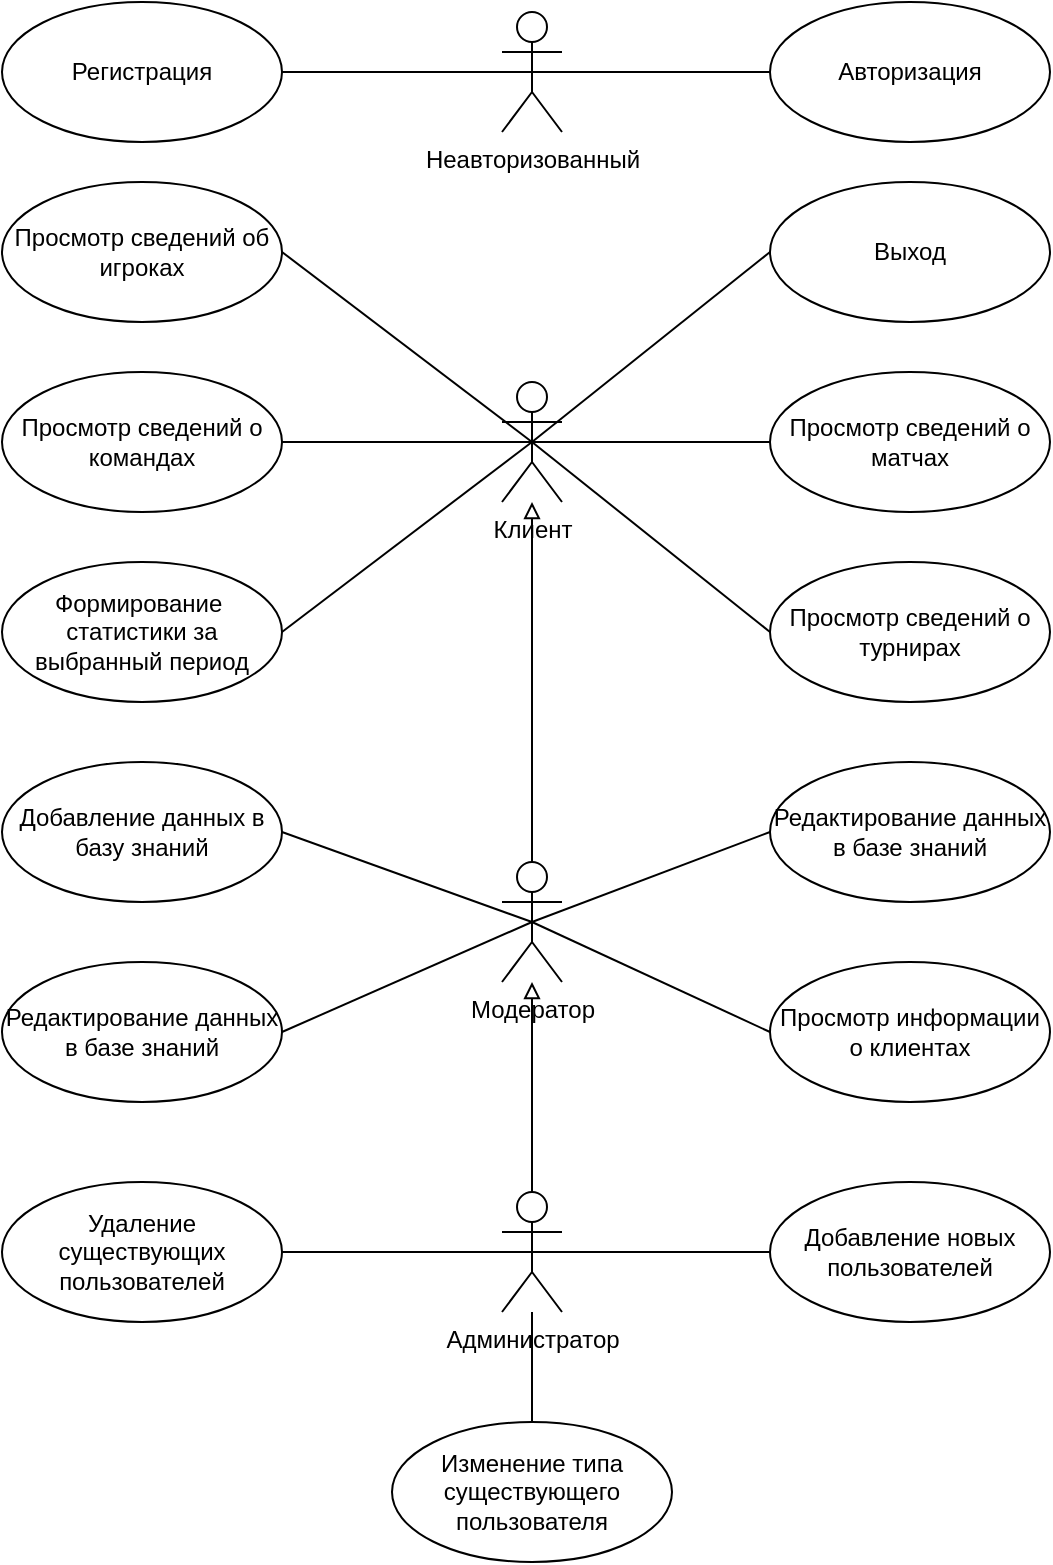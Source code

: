 <mxfile>
    <diagram id="2cqw0lLo86F9pkQUtb6C" name="Use-Case">
        <mxGraphModel dx="825" dy="718" grid="1" gridSize="10" guides="1" tooltips="1" connect="1" arrows="1" fold="1" page="1" pageScale="1" pageWidth="827" pageHeight="1169" math="0" shadow="0">
            <root>
                <mxCell id="0"/>
                <mxCell id="1" parent="0"/>
                <mxCell id="6" style="edgeStyle=none;html=1;exitX=0.5;exitY=0.5;exitDx=0;exitDy=0;exitPerimeter=0;entryX=0;entryY=0.5;entryDx=0;entryDy=0;endArrow=none;endFill=0;" edge="1" parent="1" source="2" target="4">
                    <mxGeometry relative="1" as="geometry"/>
                </mxCell>
                <mxCell id="7" style="edgeStyle=none;html=1;exitX=0.5;exitY=0.5;exitDx=0;exitDy=0;exitPerimeter=0;entryX=0;entryY=0.5;entryDx=0;entryDy=0;endArrow=none;endFill=0;" edge="1" parent="1" source="2" target="5">
                    <mxGeometry relative="1" as="geometry"/>
                </mxCell>
                <mxCell id="2" value="Неавторизованный" style="shape=umlActor;verticalLabelPosition=bottom;verticalAlign=top;html=1;" vertex="1" parent="1">
                    <mxGeometry x="280" y="355" width="30" height="60" as="geometry"/>
                </mxCell>
                <mxCell id="4" value="Авторизация" style="ellipse;whiteSpace=wrap;html=1;" vertex="1" parent="1">
                    <mxGeometry x="414" y="350" width="140" height="70" as="geometry"/>
                </mxCell>
                <mxCell id="5" value="Регистрация" style="ellipse;whiteSpace=wrap;html=1;" vertex="1" parent="1">
                    <mxGeometry x="30" y="350" width="140" height="70" as="geometry"/>
                </mxCell>
                <mxCell id="10" style="edgeStyle=none;html=1;exitX=0.5;exitY=0.5;exitDx=0;exitDy=0;exitPerimeter=0;entryX=0;entryY=0.5;entryDx=0;entryDy=0;endArrow=none;endFill=0;" edge="1" parent="1" source="8" target="9">
                    <mxGeometry relative="1" as="geometry"/>
                </mxCell>
                <mxCell id="14" style="edgeStyle=none;html=1;exitX=0.5;exitY=0.5;exitDx=0;exitDy=0;exitPerimeter=0;entryX=0;entryY=0.5;entryDx=0;entryDy=0;endArrow=none;endFill=0;" edge="1" parent="1" source="8" target="12">
                    <mxGeometry relative="1" as="geometry"/>
                </mxCell>
                <mxCell id="18" style="edgeStyle=none;html=1;exitX=0.5;exitY=0.5;exitDx=0;exitDy=0;exitPerimeter=0;entryX=1;entryY=0.5;entryDx=0;entryDy=0;endArrow=none;endFill=0;" edge="1" parent="1" source="8" target="15">
                    <mxGeometry relative="1" as="geometry"/>
                </mxCell>
                <mxCell id="19" style="edgeStyle=none;html=1;exitX=0.5;exitY=0.5;exitDx=0;exitDy=0;exitPerimeter=0;entryX=1;entryY=0.5;entryDx=0;entryDy=0;endArrow=none;endFill=0;" edge="1" parent="1" source="8" target="16">
                    <mxGeometry relative="1" as="geometry"/>
                </mxCell>
                <mxCell id="20" style="edgeStyle=none;html=1;exitX=0.5;exitY=0.5;exitDx=0;exitDy=0;exitPerimeter=0;entryX=1;entryY=0.5;entryDx=0;entryDy=0;endArrow=none;endFill=0;" edge="1" parent="1" source="8" target="17">
                    <mxGeometry relative="1" as="geometry"/>
                </mxCell>
                <mxCell id="21" style="edgeStyle=none;html=1;exitX=0.5;exitY=0.5;exitDx=0;exitDy=0;exitPerimeter=0;entryX=0;entryY=0.5;entryDx=0;entryDy=0;endArrow=none;endFill=0;" edge="1" parent="1" source="8" target="13">
                    <mxGeometry relative="1" as="geometry"/>
                </mxCell>
                <mxCell id="8" value="Клиент" style="shape=umlActor;verticalLabelPosition=bottom;verticalAlign=top;html=1;" vertex="1" parent="1">
                    <mxGeometry x="280" y="540" width="30" height="60" as="geometry"/>
                </mxCell>
                <mxCell id="9" value="Выход" style="ellipse;whiteSpace=wrap;html=1;" vertex="1" parent="1">
                    <mxGeometry x="414" y="440" width="140" height="70" as="geometry"/>
                </mxCell>
                <mxCell id="12" value="Просмотр сведений о матчах" style="ellipse;whiteSpace=wrap;html=1;" vertex="1" parent="1">
                    <mxGeometry x="414" y="535" width="140" height="70" as="geometry"/>
                </mxCell>
                <mxCell id="13" value="Просмотр сведений о турнирах" style="ellipse;whiteSpace=wrap;html=1;" vertex="1" parent="1">
                    <mxGeometry x="414" y="630" width="140" height="70" as="geometry"/>
                </mxCell>
                <mxCell id="15" value="Просмотр сведений об игроках" style="ellipse;whiteSpace=wrap;html=1;" vertex="1" parent="1">
                    <mxGeometry x="30" y="440" width="140" height="70" as="geometry"/>
                </mxCell>
                <mxCell id="16" value="Просмотр сведений о командах" style="ellipse;whiteSpace=wrap;html=1;" vertex="1" parent="1">
                    <mxGeometry x="30" y="535" width="140" height="70" as="geometry"/>
                </mxCell>
                <mxCell id="17" value="Формирование&amp;nbsp; статистики за выбранный период" style="ellipse;whiteSpace=wrap;html=1;" vertex="1" parent="1">
                    <mxGeometry x="30" y="630" width="140" height="70" as="geometry"/>
                </mxCell>
                <mxCell id="26" style="edgeStyle=none;html=1;exitX=0.5;exitY=0.5;exitDx=0;exitDy=0;exitPerimeter=0;entryX=0;entryY=0.5;entryDx=0;entryDy=0;endArrow=none;endFill=0;" edge="1" parent="1" source="24" target="25">
                    <mxGeometry relative="1" as="geometry"/>
                </mxCell>
                <mxCell id="32" style="edgeStyle=none;html=1;exitX=0.5;exitY=0.5;exitDx=0;exitDy=0;exitPerimeter=0;entryX=1;entryY=0.5;entryDx=0;entryDy=0;endArrow=none;endFill=0;" edge="1" parent="1" source="24" target="27">
                    <mxGeometry relative="1" as="geometry"/>
                </mxCell>
                <mxCell id="33" style="edgeStyle=none;html=1;exitX=0.5;exitY=0.5;exitDx=0;exitDy=0;exitPerimeter=0;entryX=1;entryY=0.5;entryDx=0;entryDy=0;endArrow=none;endFill=0;" edge="1" parent="1" source="24" target="28">
                    <mxGeometry relative="1" as="geometry"/>
                </mxCell>
                <mxCell id="34" style="edgeStyle=none;html=1;exitX=0.5;exitY=0.5;exitDx=0;exitDy=0;exitPerimeter=0;entryX=0;entryY=0.5;entryDx=0;entryDy=0;endArrow=none;endFill=0;" edge="1" parent="1" source="24" target="29">
                    <mxGeometry relative="1" as="geometry"/>
                </mxCell>
                <mxCell id="36" style="edgeStyle=none;html=1;exitX=0.5;exitY=0.5;exitDx=0;exitDy=0;exitPerimeter=0;endArrow=block;endFill=0;" edge="1" parent="1" source="24" target="8">
                    <mxGeometry relative="1" as="geometry"/>
                </mxCell>
                <mxCell id="24" value="Модератор" style="shape=umlActor;verticalLabelPosition=bottom;verticalAlign=top;html=1;" vertex="1" parent="1">
                    <mxGeometry x="280" y="780" width="30" height="60" as="geometry"/>
                </mxCell>
                <mxCell id="25" value="Просмотр информации о клиентах" style="ellipse;whiteSpace=wrap;html=1;" vertex="1" parent="1">
                    <mxGeometry x="414" y="830" width="140" height="70" as="geometry"/>
                </mxCell>
                <mxCell id="27" value="Добавление данных в базу знаний" style="ellipse;whiteSpace=wrap;html=1;" vertex="1" parent="1">
                    <mxGeometry x="30" y="730" width="140" height="70" as="geometry"/>
                </mxCell>
                <mxCell id="28" value="Редактирование данных в базе знаний" style="ellipse;whiteSpace=wrap;html=1;" vertex="1" parent="1">
                    <mxGeometry x="30" y="830" width="140" height="70" as="geometry"/>
                </mxCell>
                <mxCell id="29" value="Редактирование данных в базе знаний" style="ellipse;whiteSpace=wrap;html=1;" vertex="1" parent="1">
                    <mxGeometry x="414" y="730" width="140" height="70" as="geometry"/>
                </mxCell>
                <mxCell id="42" style="edgeStyle=none;html=1;exitX=0.5;exitY=0;exitDx=0;exitDy=0;exitPerimeter=0;endArrow=block;endFill=0;" edge="1" parent="1" source="37" target="24">
                    <mxGeometry relative="1" as="geometry"/>
                </mxCell>
                <mxCell id="43" style="edgeStyle=none;html=1;exitX=0.5;exitY=0.5;exitDx=0;exitDy=0;exitPerimeter=0;entryX=1;entryY=0.5;entryDx=0;entryDy=0;endArrow=none;endFill=0;" edge="1" parent="1" source="37" target="39">
                    <mxGeometry relative="1" as="geometry"/>
                </mxCell>
                <mxCell id="44" style="edgeStyle=none;html=1;exitX=0.5;exitY=0.5;exitDx=0;exitDy=0;exitPerimeter=0;entryX=0;entryY=0.5;entryDx=0;entryDy=0;endArrow=none;endFill=0;" edge="1" parent="1" source="37" target="38">
                    <mxGeometry relative="1" as="geometry"/>
                </mxCell>
                <mxCell id="37" value="Администратор" style="shape=umlActor;verticalLabelPosition=bottom;verticalAlign=top;html=1;" vertex="1" parent="1">
                    <mxGeometry x="280" y="945" width="30" height="60" as="geometry"/>
                </mxCell>
                <mxCell id="38" value="Добавление новых пользователей" style="ellipse;whiteSpace=wrap;html=1;" vertex="1" parent="1">
                    <mxGeometry x="414" y="940" width="140" height="70" as="geometry"/>
                </mxCell>
                <mxCell id="39" value="Удаление существующих пользователей" style="ellipse;whiteSpace=wrap;html=1;" vertex="1" parent="1">
                    <mxGeometry x="30" y="940" width="140" height="70" as="geometry"/>
                </mxCell>
                <mxCell id="45" style="edgeStyle=none;html=1;exitX=0.5;exitY=0;exitDx=0;exitDy=0;endArrow=none;endFill=0;" edge="1" parent="1" source="40" target="37">
                    <mxGeometry relative="1" as="geometry"/>
                </mxCell>
                <mxCell id="40" value="Изменение типа существующего пользователя" style="ellipse;whiteSpace=wrap;html=1;" vertex="1" parent="1">
                    <mxGeometry x="225" y="1060" width="140" height="70" as="geometry"/>
                </mxCell>
            </root>
        </mxGraphModel>
    </diagram>
</mxfile>